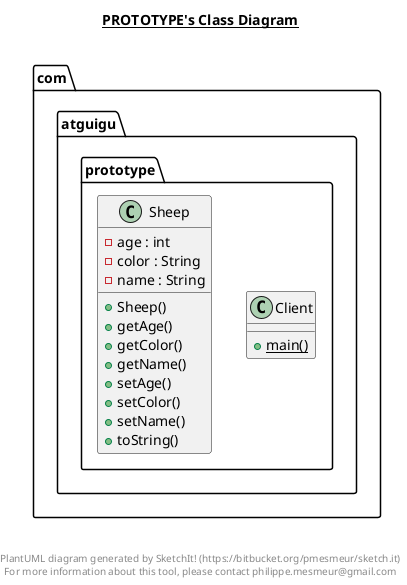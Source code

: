 @startuml

title __PROTOTYPE's Class Diagram__\n

  namespace com.atguigu.prototype {
    class com.atguigu.prototype.Client {
        {static} + main()
    }
  }
  

  namespace com.atguigu.prototype {
    class com.atguigu.prototype.Sheep {
        - age : int
        - color : String
        - name : String
        + Sheep()
        + getAge()
        + getColor()
        + getName()
        + setAge()
        + setColor()
        + setName()
        + toString()
    }
  }
  



right footer


PlantUML diagram generated by SketchIt! (https://bitbucket.org/pmesmeur/sketch.it)
For more information about this tool, please contact philippe.mesmeur@gmail.com
endfooter

@enduml

